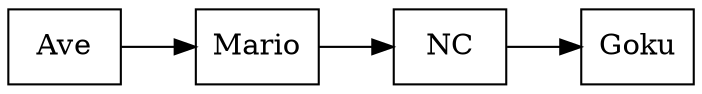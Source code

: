 digraph grafico{
node [shape = record];
graph [nodesep = 1];
rankdir=LR;
"1"[label= "Ave"];
"2"[label= "Mario"];
"3"[label= "NC"];
"4"[label= "Goku"];
"1"->"2";
"2"->"3";
"3"->"4";
}